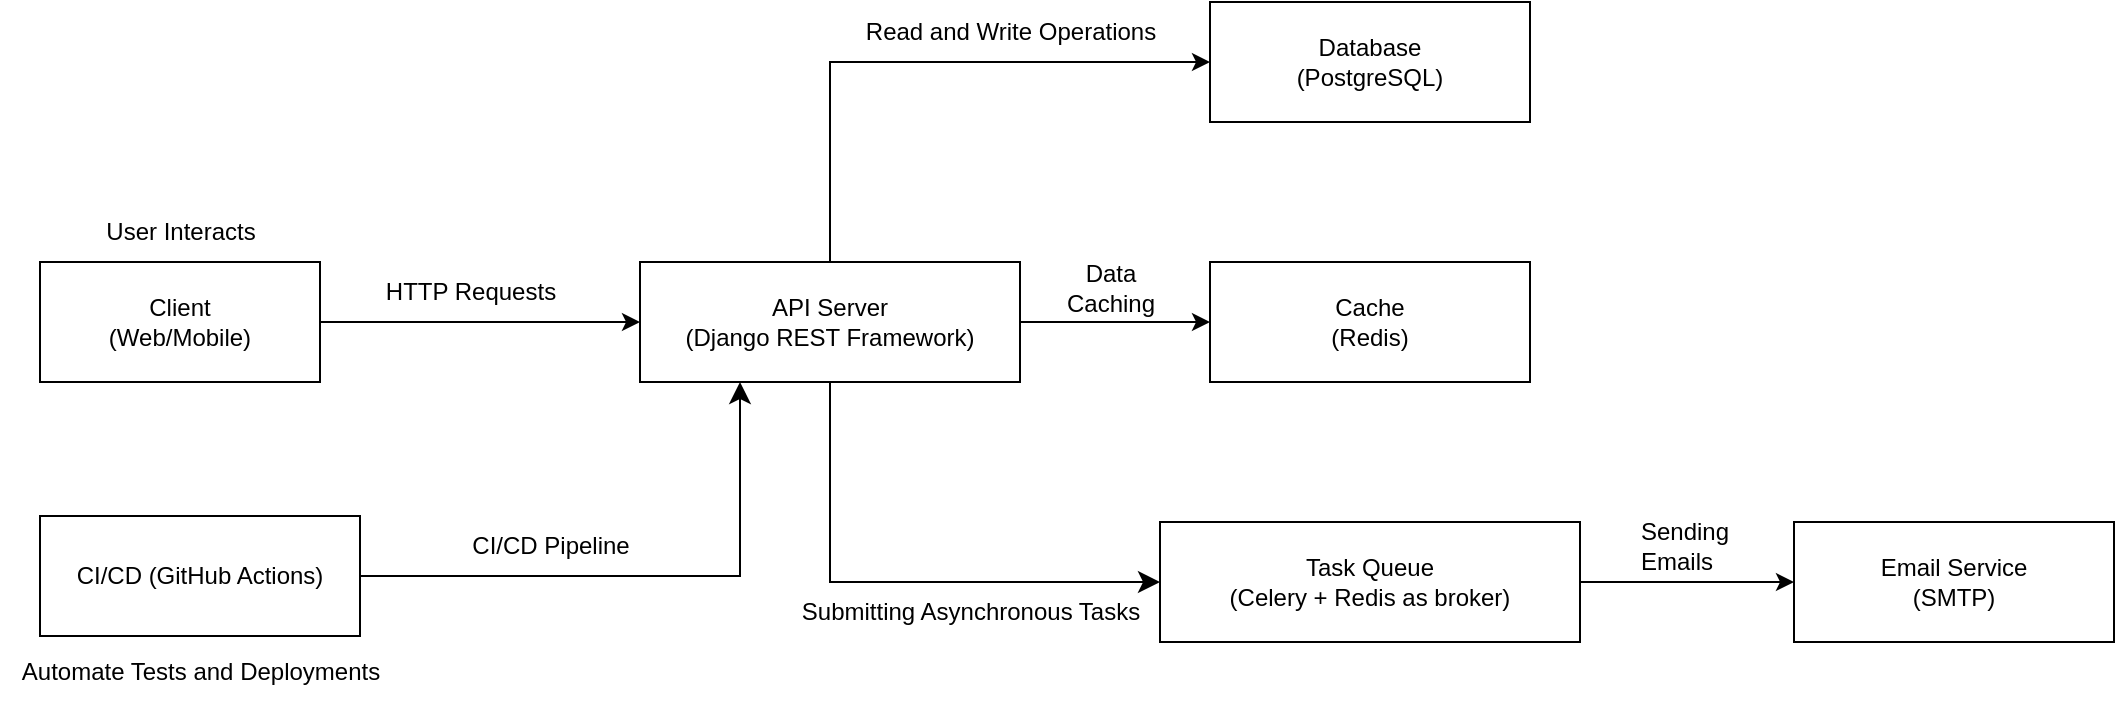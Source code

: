 <mxfile version="24.8.0">
  <diagram name="Página-1" id="e4IPxmp8NJZG-vX1DwcD">
    <mxGraphModel grid="1" page="1" gridSize="10" guides="1" tooltips="1" connect="1" arrows="1" fold="1" pageScale="1" pageWidth="827" pageHeight="1169" math="0" shadow="0">
      <root>
        <mxCell id="0" />
        <mxCell id="1" parent="0" />
        <mxCell id="gB0fGAAvfPBdsR0B6M6h-6" value="Client&lt;div&gt;(Web/Mobile)&lt;/div&gt;" style="rounded=0;whiteSpace=wrap;html=1;" vertex="1" parent="1">
          <mxGeometry x="40" y="160" width="140" height="60" as="geometry" />
        </mxCell>
        <mxCell id="gB0fGAAvfPBdsR0B6M6h-7" value="API Server&lt;div&gt;(Django REST Framework)&lt;br&gt;&lt;/div&gt;" style="rounded=0;whiteSpace=wrap;html=1;" vertex="1" parent="1">
          <mxGeometry x="340" y="160" width="190" height="60" as="geometry" />
        </mxCell>
        <mxCell id="gB0fGAAvfPBdsR0B6M6h-8" value="Database&lt;div&gt;(PostgreSQL)&lt;/div&gt;" style="rounded=0;whiteSpace=wrap;html=1;" vertex="1" parent="1">
          <mxGeometry x="625" y="30" width="160" height="60" as="geometry" />
        </mxCell>
        <mxCell id="gB0fGAAvfPBdsR0B6M6h-9" value="Cache&lt;div&gt;(Redis)&lt;/div&gt;" style="rounded=0;whiteSpace=wrap;html=1;" vertex="1" parent="1">
          <mxGeometry x="625" y="160" width="160" height="60" as="geometry" />
        </mxCell>
        <mxCell id="gB0fGAAvfPBdsR0B6M6h-10" value="&lt;div&gt;Task Queue&lt;/div&gt;&lt;div&gt;(Celery + Redis as broker)&lt;/div&gt;" style="rounded=0;whiteSpace=wrap;html=1;" vertex="1" parent="1">
          <mxGeometry x="600" y="290" width="210" height="60" as="geometry" />
        </mxCell>
        <mxCell id="gB0fGAAvfPBdsR0B6M6h-12" value="&lt;div&gt;Email Service&lt;/div&gt;&lt;div&gt;(SMTP)&lt;/div&gt;" style="rounded=0;whiteSpace=wrap;html=1;" vertex="1" parent="1">
          <mxGeometry x="917" y="290" width="160" height="60" as="geometry" />
        </mxCell>
        <mxCell id="gB0fGAAvfPBdsR0B6M6h-13" value="" style="endArrow=classic;html=1;rounded=0;exitX=1;exitY=0.5;exitDx=0;exitDy=0;" edge="1" parent="1" source="gB0fGAAvfPBdsR0B6M6h-6" target="gB0fGAAvfPBdsR0B6M6h-7">
          <mxGeometry width="50" height="50" relative="1" as="geometry">
            <mxPoint x="390" y="340" as="sourcePoint" />
            <mxPoint x="440" y="290" as="targetPoint" />
          </mxGeometry>
        </mxCell>
        <mxCell id="gB0fGAAvfPBdsR0B6M6h-15" value="HTTP Requests" style="text;html=1;align=center;verticalAlign=middle;resizable=0;points=[];autosize=1;strokeColor=none;fillColor=none;" vertex="1" parent="1">
          <mxGeometry x="200" y="160" width="110" height="30" as="geometry" />
        </mxCell>
        <mxCell id="gB0fGAAvfPBdsR0B6M6h-16" value="" style="endArrow=classic;html=1;rounded=0;exitX=0.5;exitY=0;exitDx=0;exitDy=0;edgeStyle=orthogonalEdgeStyle;entryX=0;entryY=0.5;entryDx=0;entryDy=0;" edge="1" parent="1" source="gB0fGAAvfPBdsR0B6M6h-7" target="gB0fGAAvfPBdsR0B6M6h-8">
          <mxGeometry width="50" height="50" relative="1" as="geometry">
            <mxPoint x="465" y="59.58" as="sourcePoint" />
            <mxPoint x="610" y="60" as="targetPoint" />
            <Array as="points">
              <mxPoint x="435" y="60" />
            </Array>
          </mxGeometry>
        </mxCell>
        <mxCell id="gB0fGAAvfPBdsR0B6M6h-18" value="" style="edgeStyle=segmentEdgeStyle;endArrow=classic;html=1;curved=0;rounded=0;endSize=8;startSize=8;sourcePerimeterSpacing=0;targetPerimeterSpacing=0;exitX=0.5;exitY=1;exitDx=0;exitDy=0;entryX=0;entryY=0.5;entryDx=0;entryDy=0;" edge="1" parent="1" source="gB0fGAAvfPBdsR0B6M6h-7" target="gB0fGAAvfPBdsR0B6M6h-10">
          <mxGeometry width="100" relative="1" as="geometry">
            <mxPoint x="280" y="290" as="sourcePoint" />
            <mxPoint x="570" y="329" as="targetPoint" />
            <Array as="points">
              <mxPoint x="435" y="320" />
            </Array>
          </mxGeometry>
        </mxCell>
        <mxCell id="gB0fGAAvfPBdsR0B6M6h-19" value="" style="endArrow=classic;html=1;rounded=0;exitX=1;exitY=0.5;exitDx=0;exitDy=0;" edge="1" parent="1" source="gB0fGAAvfPBdsR0B6M6h-7">
          <mxGeometry width="50" height="50" relative="1" as="geometry">
            <mxPoint x="540" y="190" as="sourcePoint" />
            <mxPoint x="625" y="190" as="targetPoint" />
          </mxGeometry>
        </mxCell>
        <mxCell id="gB0fGAAvfPBdsR0B6M6h-21" value="Read and Write Operations" style="text;html=1;align=center;verticalAlign=middle;resizable=0;points=[];autosize=1;strokeColor=none;fillColor=none;" vertex="1" parent="1">
          <mxGeometry x="440" y="30" width="170" height="30" as="geometry" />
        </mxCell>
        <mxCell id="gB0fGAAvfPBdsR0B6M6h-23" value="&lt;span style=&quot;text-align: left; text-wrap: wrap;&quot;&gt;Data Caching&lt;/span&gt;" style="text;html=1;align=center;verticalAlign=middle;resizable=0;points=[];autosize=1;strokeColor=none;fillColor=none;" vertex="1" parent="1">
          <mxGeometry x="525" y="158" width="100" height="30" as="geometry" />
        </mxCell>
        <mxCell id="gB0fGAAvfPBdsR0B6M6h-25" value="Submitting Asynchronous Tasks" style="text;html=1;align=center;verticalAlign=middle;resizable=0;points=[];autosize=1;strokeColor=none;fillColor=none;" vertex="1" parent="1">
          <mxGeometry x="410" y="320" width="190" height="30" as="geometry" />
        </mxCell>
        <mxCell id="gB0fGAAvfPBdsR0B6M6h-26" value="" style="endArrow=classic;html=1;rounded=0;exitX=1;exitY=0.5;exitDx=0;exitDy=0;" edge="1" parent="1" source="gB0fGAAvfPBdsR0B6M6h-10">
          <mxGeometry width="50" height="50" relative="1" as="geometry">
            <mxPoint x="822" y="320" as="sourcePoint" />
            <mxPoint x="917" y="320" as="targetPoint" />
          </mxGeometry>
        </mxCell>
        <mxCell id="gB0fGAAvfPBdsR0B6M6h-27" value="&lt;div style=&quot;text-align: left;&quot;&gt;&lt;span style=&quot;background-color: initial; text-wrap: wrap;&quot;&gt;Sending Emails&lt;/span&gt;&lt;/div&gt;" style="text;html=1;align=center;verticalAlign=middle;resizable=0;points=[];autosize=1;strokeColor=none;fillColor=none;" vertex="1" parent="1">
          <mxGeometry x="807" y="287" width="110" height="30" as="geometry" />
        </mxCell>
        <mxCell id="gB0fGAAvfPBdsR0B6M6h-28" value="CI/CD (GitHub Actions)" style="rounded=0;whiteSpace=wrap;html=1;" vertex="1" parent="1">
          <mxGeometry x="40" y="287" width="160" height="60" as="geometry" />
        </mxCell>
        <mxCell id="gB0fGAAvfPBdsR0B6M6h-29" value="" style="edgeStyle=segmentEdgeStyle;endArrow=classic;html=1;curved=0;rounded=0;endSize=8;startSize=8;sourcePerimeterSpacing=0;targetPerimeterSpacing=0;exitX=1;exitY=0.5;exitDx=0;exitDy=0;" edge="1" parent="1" source="gB0fGAAvfPBdsR0B6M6h-28" target="gB0fGAAvfPBdsR0B6M6h-7">
          <mxGeometry width="100" relative="1" as="geometry">
            <mxPoint x="350" y="260" as="sourcePoint" />
            <mxPoint x="390" y="230" as="targetPoint" />
            <Array as="points">
              <mxPoint x="390" y="317" />
            </Array>
          </mxGeometry>
        </mxCell>
        <mxCell id="gB0fGAAvfPBdsR0B6M6h-30" value="CI/CD Pipeline" style="text;html=1;align=center;verticalAlign=middle;resizable=0;points=[];autosize=1;strokeColor=none;fillColor=none;" vertex="1" parent="1">
          <mxGeometry x="245" y="287" width="100" height="30" as="geometry" />
        </mxCell>
        <mxCell id="gB0fGAAvfPBdsR0B6M6h-31" value="Automate Tests and Deployments" style="text;html=1;align=center;verticalAlign=middle;resizable=0;points=[];autosize=1;strokeColor=none;fillColor=none;" vertex="1" parent="1">
          <mxGeometry x="20" y="350" width="200" height="30" as="geometry" />
        </mxCell>
        <mxCell id="gB0fGAAvfPBdsR0B6M6h-32" value="User Interacts" style="text;html=1;align=center;verticalAlign=middle;resizable=0;points=[];autosize=1;strokeColor=none;fillColor=none;" vertex="1" parent="1">
          <mxGeometry x="60" y="130" width="100" height="30" as="geometry" />
        </mxCell>
      </root>
    </mxGraphModel>
  </diagram>
</mxfile>
